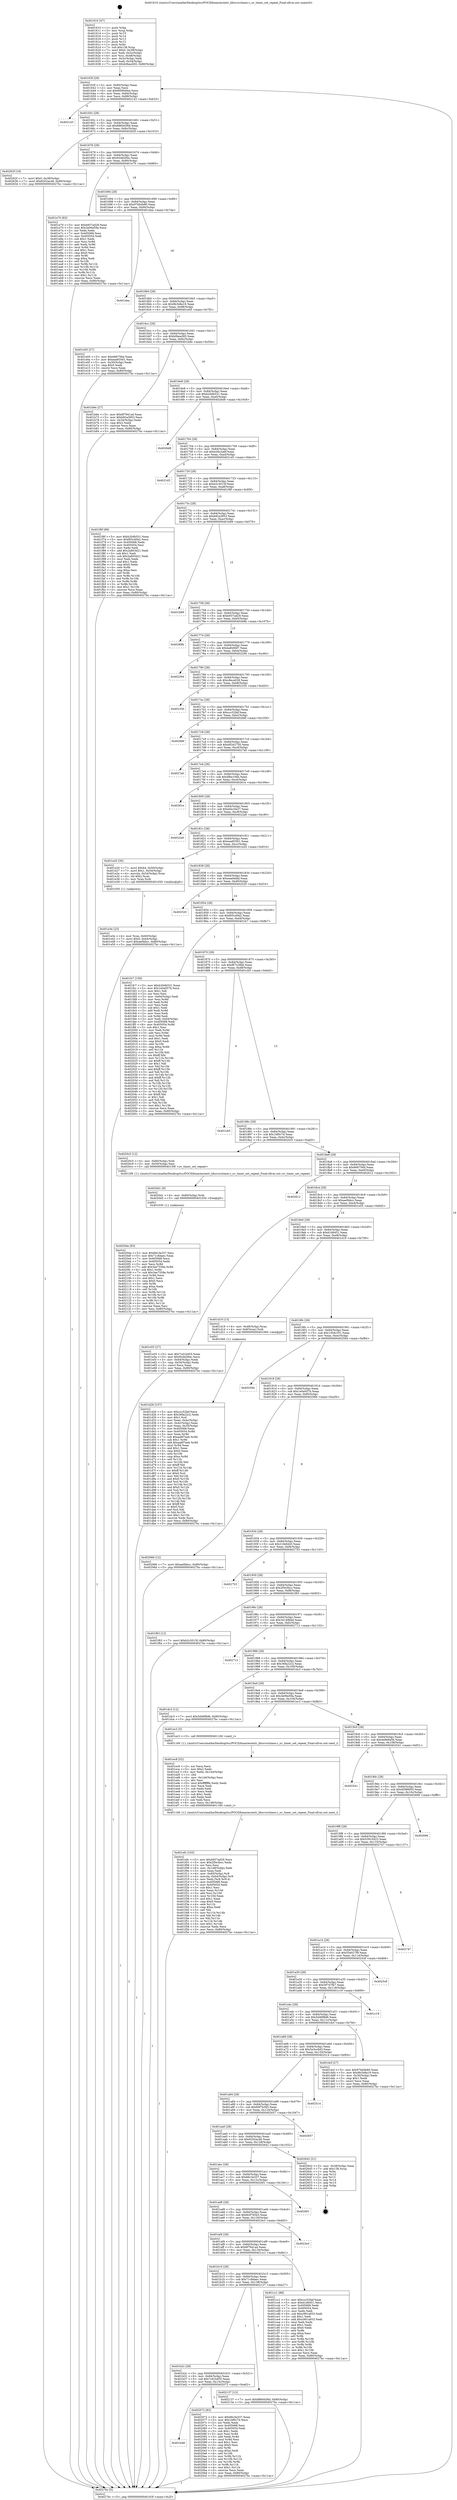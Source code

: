 digraph "0x401610" {
  label = "0x401610 (/mnt/c/Users/mathe/Desktop/tcc/POCII/binaries/extr_libuvsrctimer.c_uv_timer_set_repeat_Final-ollvm.out::main(0))"
  labelloc = "t"
  node[shape=record]

  Entry [label="",width=0.3,height=0.3,shape=circle,fillcolor=black,style=filled]
  "0x40163f" [label="{
     0x40163f [29]\l
     | [instrs]\l
     &nbsp;&nbsp;0x40163f \<+3\>: mov -0x80(%rbp),%eax\l
     &nbsp;&nbsp;0x401642 \<+2\>: mov %eax,%ecx\l
     &nbsp;&nbsp;0x401644 \<+6\>: sub $0x800949ea,%ecx\l
     &nbsp;&nbsp;0x40164a \<+6\>: mov %eax,-0x84(%rbp)\l
     &nbsp;&nbsp;0x401650 \<+6\>: mov %ecx,-0x88(%rbp)\l
     &nbsp;&nbsp;0x401656 \<+6\>: je 0000000000402143 \<main+0xb33\>\l
  }"]
  "0x402143" [label="{
     0x402143\l
  }", style=dashed]
  "0x40165c" [label="{
     0x40165c [28]\l
     | [instrs]\l
     &nbsp;&nbsp;0x40165c \<+5\>: jmp 0000000000401661 \<main+0x51\>\l
     &nbsp;&nbsp;0x401661 \<+6\>: mov -0x84(%rbp),%eax\l
     &nbsp;&nbsp;0x401667 \<+5\>: sub $0x8860d36d,%eax\l
     &nbsp;&nbsp;0x40166c \<+6\>: mov %eax,-0x8c(%rbp)\l
     &nbsp;&nbsp;0x401672 \<+6\>: je 000000000040262f \<main+0x101f\>\l
  }"]
  Exit [label="",width=0.3,height=0.3,shape=circle,fillcolor=black,style=filled,peripheries=2]
  "0x40262f" [label="{
     0x40262f [19]\l
     | [instrs]\l
     &nbsp;&nbsp;0x40262f \<+7\>: movl $0x0,-0x38(%rbp)\l
     &nbsp;&nbsp;0x402636 \<+7\>: movl $0x6202ac46,-0x80(%rbp)\l
     &nbsp;&nbsp;0x40263d \<+5\>: jmp 00000000004027bc \<main+0x11ac\>\l
  }"]
  "0x401678" [label="{
     0x401678 [28]\l
     | [instrs]\l
     &nbsp;&nbsp;0x401678 \<+5\>: jmp 000000000040167d \<main+0x6d\>\l
     &nbsp;&nbsp;0x40167d \<+6\>: mov -0x84(%rbp),%eax\l
     &nbsp;&nbsp;0x401683 \<+5\>: sub $0x92dd284c,%eax\l
     &nbsp;&nbsp;0x401688 \<+6\>: mov %eax,-0x90(%rbp)\l
     &nbsp;&nbsp;0x40168e \<+6\>: je 0000000000401e70 \<main+0x860\>\l
  }"]
  "0x4020da" [label="{
     0x4020da [93]\l
     | [instrs]\l
     &nbsp;&nbsp;0x4020da \<+5\>: mov $0x66c3e337,%esi\l
     &nbsp;&nbsp;0x4020df \<+5\>: mov $0x71c8daec,%eax\l
     &nbsp;&nbsp;0x4020e4 \<+7\>: mov 0x405068,%ecx\l
     &nbsp;&nbsp;0x4020eb \<+7\>: mov 0x405054,%edx\l
     &nbsp;&nbsp;0x4020f2 \<+3\>: mov %ecx,%r8d\l
     &nbsp;&nbsp;0x4020f5 \<+7\>: add $0x3ee7558e,%r8d\l
     &nbsp;&nbsp;0x4020fc \<+4\>: sub $0x1,%r8d\l
     &nbsp;&nbsp;0x402100 \<+7\>: sub $0x3ee7558e,%r8d\l
     &nbsp;&nbsp;0x402107 \<+4\>: imul %r8d,%ecx\l
     &nbsp;&nbsp;0x40210b \<+3\>: and $0x1,%ecx\l
     &nbsp;&nbsp;0x40210e \<+3\>: cmp $0x0,%ecx\l
     &nbsp;&nbsp;0x402111 \<+4\>: sete %r9b\l
     &nbsp;&nbsp;0x402115 \<+3\>: cmp $0xa,%edx\l
     &nbsp;&nbsp;0x402118 \<+4\>: setl %r10b\l
     &nbsp;&nbsp;0x40211c \<+3\>: mov %r9b,%r11b\l
     &nbsp;&nbsp;0x40211f \<+3\>: and %r10b,%r11b\l
     &nbsp;&nbsp;0x402122 \<+3\>: xor %r10b,%r9b\l
     &nbsp;&nbsp;0x402125 \<+3\>: or %r9b,%r11b\l
     &nbsp;&nbsp;0x402128 \<+4\>: test $0x1,%r11b\l
     &nbsp;&nbsp;0x40212c \<+3\>: cmovne %eax,%esi\l
     &nbsp;&nbsp;0x40212f \<+3\>: mov %esi,-0x80(%rbp)\l
     &nbsp;&nbsp;0x402132 \<+5\>: jmp 00000000004027bc \<main+0x11ac\>\l
  }"]
  "0x401e70" [label="{
     0x401e70 [83]\l
     | [instrs]\l
     &nbsp;&nbsp;0x401e70 \<+5\>: mov $0xb937ad29,%eax\l
     &nbsp;&nbsp;0x401e75 \<+5\>: mov $0x3e06e59a,%ecx\l
     &nbsp;&nbsp;0x401e7a \<+2\>: xor %edx,%edx\l
     &nbsp;&nbsp;0x401e7c \<+7\>: mov 0x405068,%esi\l
     &nbsp;&nbsp;0x401e83 \<+7\>: mov 0x405054,%edi\l
     &nbsp;&nbsp;0x401e8a \<+3\>: sub $0x1,%edx\l
     &nbsp;&nbsp;0x401e8d \<+3\>: mov %esi,%r8d\l
     &nbsp;&nbsp;0x401e90 \<+3\>: add %edx,%r8d\l
     &nbsp;&nbsp;0x401e93 \<+4\>: imul %r8d,%esi\l
     &nbsp;&nbsp;0x401e97 \<+3\>: and $0x1,%esi\l
     &nbsp;&nbsp;0x401e9a \<+3\>: cmp $0x0,%esi\l
     &nbsp;&nbsp;0x401e9d \<+4\>: sete %r9b\l
     &nbsp;&nbsp;0x401ea1 \<+3\>: cmp $0xa,%edi\l
     &nbsp;&nbsp;0x401ea4 \<+4\>: setl %r10b\l
     &nbsp;&nbsp;0x401ea8 \<+3\>: mov %r9b,%r11b\l
     &nbsp;&nbsp;0x401eab \<+3\>: and %r10b,%r11b\l
     &nbsp;&nbsp;0x401eae \<+3\>: xor %r10b,%r9b\l
     &nbsp;&nbsp;0x401eb1 \<+3\>: or %r9b,%r11b\l
     &nbsp;&nbsp;0x401eb4 \<+4\>: test $0x1,%r11b\l
     &nbsp;&nbsp;0x401eb8 \<+3\>: cmovne %ecx,%eax\l
     &nbsp;&nbsp;0x401ebb \<+3\>: mov %eax,-0x80(%rbp)\l
     &nbsp;&nbsp;0x401ebe \<+5\>: jmp 00000000004027bc \<main+0x11ac\>\l
  }"]
  "0x401694" [label="{
     0x401694 [28]\l
     | [instrs]\l
     &nbsp;&nbsp;0x401694 \<+5\>: jmp 0000000000401699 \<main+0x89\>\l
     &nbsp;&nbsp;0x401699 \<+6\>: mov -0x84(%rbp),%eax\l
     &nbsp;&nbsp;0x40169f \<+5\>: sub $0x97bb0b80,%eax\l
     &nbsp;&nbsp;0x4016a4 \<+6\>: mov %eax,-0x94(%rbp)\l
     &nbsp;&nbsp;0x4016aa \<+6\>: je 0000000000401dea \<main+0x7da\>\l
  }"]
  "0x4020d1" [label="{
     0x4020d1 [9]\l
     | [instrs]\l
     &nbsp;&nbsp;0x4020d1 \<+4\>: mov -0x60(%rbp),%rdi\l
     &nbsp;&nbsp;0x4020d5 \<+5\>: call 0000000000401030 \<free@plt\>\l
     | [calls]\l
     &nbsp;&nbsp;0x401030 \{1\} (unknown)\l
  }"]
  "0x401dea" [label="{
     0x401dea\l
  }", style=dashed]
  "0x4016b0" [label="{
     0x4016b0 [28]\l
     | [instrs]\l
     &nbsp;&nbsp;0x4016b0 \<+5\>: jmp 00000000004016b5 \<main+0xa5\>\l
     &nbsp;&nbsp;0x4016b5 \<+6\>: mov -0x84(%rbp),%eax\l
     &nbsp;&nbsp;0x4016bb \<+5\>: sub $0x9b348a19,%eax\l
     &nbsp;&nbsp;0x4016c0 \<+6\>: mov %eax,-0x98(%rbp)\l
     &nbsp;&nbsp;0x4016c6 \<+6\>: je 0000000000401e05 \<main+0x7f5\>\l
  }"]
  "0x401b48" [label="{
     0x401b48\l
  }", style=dashed]
  "0x401e05" [label="{
     0x401e05 [27]\l
     | [instrs]\l
     &nbsp;&nbsp;0x401e05 \<+5\>: mov $0x666756d,%eax\l
     &nbsp;&nbsp;0x401e0a \<+5\>: mov $0xeae83561,%ecx\l
     &nbsp;&nbsp;0x401e0f \<+3\>: mov -0x30(%rbp),%edx\l
     &nbsp;&nbsp;0x401e12 \<+3\>: cmp $0x0,%edx\l
     &nbsp;&nbsp;0x401e15 \<+3\>: cmove %ecx,%eax\l
     &nbsp;&nbsp;0x401e18 \<+3\>: mov %eax,-0x80(%rbp)\l
     &nbsp;&nbsp;0x401e1b \<+5\>: jmp 00000000004027bc \<main+0x11ac\>\l
  }"]
  "0x4016cc" [label="{
     0x4016cc [28]\l
     | [instrs]\l
     &nbsp;&nbsp;0x4016cc \<+5\>: jmp 00000000004016d1 \<main+0xc1\>\l
     &nbsp;&nbsp;0x4016d1 \<+6\>: mov -0x84(%rbp),%eax\l
     &nbsp;&nbsp;0x4016d7 \<+5\>: sub $0xb0bea565,%eax\l
     &nbsp;&nbsp;0x4016dc \<+6\>: mov %eax,-0x9c(%rbp)\l
     &nbsp;&nbsp;0x4016e2 \<+6\>: je 0000000000401b6e \<main+0x55e\>\l
  }"]
  "0x402072" [label="{
     0x402072 [83]\l
     | [instrs]\l
     &nbsp;&nbsp;0x402072 \<+5\>: mov $0x66c3e337,%eax\l
     &nbsp;&nbsp;0x402077 \<+5\>: mov $0x1bf0c7d,%ecx\l
     &nbsp;&nbsp;0x40207c \<+2\>: xor %edx,%edx\l
     &nbsp;&nbsp;0x40207e \<+7\>: mov 0x405068,%esi\l
     &nbsp;&nbsp;0x402085 \<+7\>: mov 0x405054,%edi\l
     &nbsp;&nbsp;0x40208c \<+3\>: sub $0x1,%edx\l
     &nbsp;&nbsp;0x40208f \<+3\>: mov %esi,%r8d\l
     &nbsp;&nbsp;0x402092 \<+3\>: add %edx,%r8d\l
     &nbsp;&nbsp;0x402095 \<+4\>: imul %r8d,%esi\l
     &nbsp;&nbsp;0x402099 \<+3\>: and $0x1,%esi\l
     &nbsp;&nbsp;0x40209c \<+3\>: cmp $0x0,%esi\l
     &nbsp;&nbsp;0x40209f \<+4\>: sete %r9b\l
     &nbsp;&nbsp;0x4020a3 \<+3\>: cmp $0xa,%edi\l
     &nbsp;&nbsp;0x4020a6 \<+4\>: setl %r10b\l
     &nbsp;&nbsp;0x4020aa \<+3\>: mov %r9b,%r11b\l
     &nbsp;&nbsp;0x4020ad \<+3\>: and %r10b,%r11b\l
     &nbsp;&nbsp;0x4020b0 \<+3\>: xor %r10b,%r9b\l
     &nbsp;&nbsp;0x4020b3 \<+3\>: or %r9b,%r11b\l
     &nbsp;&nbsp;0x4020b6 \<+4\>: test $0x1,%r11b\l
     &nbsp;&nbsp;0x4020ba \<+3\>: cmovne %ecx,%eax\l
     &nbsp;&nbsp;0x4020bd \<+3\>: mov %eax,-0x80(%rbp)\l
     &nbsp;&nbsp;0x4020c0 \<+5\>: jmp 00000000004027bc \<main+0x11ac\>\l
  }"]
  "0x401b6e" [label="{
     0x401b6e [27]\l
     | [instrs]\l
     &nbsp;&nbsp;0x401b6e \<+5\>: mov $0x6f7941a4,%eax\l
     &nbsp;&nbsp;0x401b73 \<+5\>: mov $0xb92a3953,%ecx\l
     &nbsp;&nbsp;0x401b78 \<+3\>: mov -0x34(%rbp),%edx\l
     &nbsp;&nbsp;0x401b7b \<+3\>: cmp $0x2,%edx\l
     &nbsp;&nbsp;0x401b7e \<+3\>: cmovne %ecx,%eax\l
     &nbsp;&nbsp;0x401b81 \<+3\>: mov %eax,-0x80(%rbp)\l
     &nbsp;&nbsp;0x401b84 \<+5\>: jmp 00000000004027bc \<main+0x11ac\>\l
  }"]
  "0x4016e8" [label="{
     0x4016e8 [28]\l
     | [instrs]\l
     &nbsp;&nbsp;0x4016e8 \<+5\>: jmp 00000000004016ed \<main+0xdd\>\l
     &nbsp;&nbsp;0x4016ed \<+6\>: mov -0x84(%rbp),%eax\l
     &nbsp;&nbsp;0x4016f3 \<+5\>: sub $0xb20db531,%eax\l
     &nbsp;&nbsp;0x4016f8 \<+6\>: mov %eax,-0xa0(%rbp)\l
     &nbsp;&nbsp;0x4016fe \<+6\>: je 00000000004026d8 \<main+0x10c8\>\l
  }"]
  "0x4027bc" [label="{
     0x4027bc [5]\l
     | [instrs]\l
     &nbsp;&nbsp;0x4027bc \<+5\>: jmp 000000000040163f \<main+0x2f\>\l
  }"]
  "0x401610" [label="{
     0x401610 [47]\l
     | [instrs]\l
     &nbsp;&nbsp;0x401610 \<+1\>: push %rbp\l
     &nbsp;&nbsp;0x401611 \<+3\>: mov %rsp,%rbp\l
     &nbsp;&nbsp;0x401614 \<+2\>: push %r15\l
     &nbsp;&nbsp;0x401616 \<+2\>: push %r14\l
     &nbsp;&nbsp;0x401618 \<+2\>: push %r13\l
     &nbsp;&nbsp;0x40161a \<+2\>: push %r12\l
     &nbsp;&nbsp;0x40161c \<+1\>: push %rbx\l
     &nbsp;&nbsp;0x40161d \<+7\>: sub $0x138,%rsp\l
     &nbsp;&nbsp;0x401624 \<+7\>: movl $0x0,-0x38(%rbp)\l
     &nbsp;&nbsp;0x40162b \<+3\>: mov %edi,-0x3c(%rbp)\l
     &nbsp;&nbsp;0x40162e \<+4\>: mov %rsi,-0x48(%rbp)\l
     &nbsp;&nbsp;0x401632 \<+3\>: mov -0x3c(%rbp),%edi\l
     &nbsp;&nbsp;0x401635 \<+3\>: mov %edi,-0x34(%rbp)\l
     &nbsp;&nbsp;0x401638 \<+7\>: movl $0xb0bea565,-0x80(%rbp)\l
  }"]
  "0x401b2c" [label="{
     0x401b2c [28]\l
     | [instrs]\l
     &nbsp;&nbsp;0x401b2c \<+5\>: jmp 0000000000401b31 \<main+0x521\>\l
     &nbsp;&nbsp;0x401b31 \<+6\>: mov -0x84(%rbp),%eax\l
     &nbsp;&nbsp;0x401b37 \<+5\>: sub $0x7cd1b455,%eax\l
     &nbsp;&nbsp;0x401b3c \<+6\>: mov %eax,-0x13c(%rbp)\l
     &nbsp;&nbsp;0x401b42 \<+6\>: je 0000000000402072 \<main+0xa62\>\l
  }"]
  "0x4026d8" [label="{
     0x4026d8\l
  }", style=dashed]
  "0x401704" [label="{
     0x401704 [28]\l
     | [instrs]\l
     &nbsp;&nbsp;0x401704 \<+5\>: jmp 0000000000401709 \<main+0xf9\>\l
     &nbsp;&nbsp;0x401709 \<+6\>: mov -0x84(%rbp),%eax\l
     &nbsp;&nbsp;0x40170f \<+5\>: sub $0xb26c2abf,%eax\l
     &nbsp;&nbsp;0x401714 \<+6\>: mov %eax,-0xa4(%rbp)\l
     &nbsp;&nbsp;0x40171a \<+6\>: je 00000000004021d3 \<main+0xbc3\>\l
  }"]
  "0x402137" [label="{
     0x402137 [12]\l
     | [instrs]\l
     &nbsp;&nbsp;0x402137 \<+7\>: movl $0x8860d36d,-0x80(%rbp)\l
     &nbsp;&nbsp;0x40213e \<+5\>: jmp 00000000004027bc \<main+0x11ac\>\l
  }"]
  "0x4021d3" [label="{
     0x4021d3\l
  }", style=dashed]
  "0x401720" [label="{
     0x401720 [28]\l
     | [instrs]\l
     &nbsp;&nbsp;0x401720 \<+5\>: jmp 0000000000401725 \<main+0x115\>\l
     &nbsp;&nbsp;0x401725 \<+6\>: mov -0x84(%rbp),%eax\l
     &nbsp;&nbsp;0x40172b \<+5\>: sub $0xb2c3015f,%eax\l
     &nbsp;&nbsp;0x401730 \<+6\>: mov %eax,-0xa8(%rbp)\l
     &nbsp;&nbsp;0x401736 \<+6\>: je 0000000000401f6f \<main+0x95f\>\l
  }"]
  "0x401efc" [label="{
     0x401efc [103]\l
     | [instrs]\l
     &nbsp;&nbsp;0x401efc \<+5\>: mov $0xb937ad29,%ecx\l
     &nbsp;&nbsp;0x401f01 \<+5\>: mov $0x2f5e3bcc,%edx\l
     &nbsp;&nbsp;0x401f06 \<+2\>: xor %esi,%esi\l
     &nbsp;&nbsp;0x401f08 \<+6\>: mov -0x148(%rbp),%edi\l
     &nbsp;&nbsp;0x401f0e \<+3\>: imul %eax,%edi\l
     &nbsp;&nbsp;0x401f11 \<+4\>: mov -0x60(%rbp),%r8\l
     &nbsp;&nbsp;0x401f15 \<+4\>: movslq -0x64(%rbp),%r9\l
     &nbsp;&nbsp;0x401f19 \<+4\>: mov %edi,(%r8,%r9,4)\l
     &nbsp;&nbsp;0x401f1d \<+7\>: mov 0x405068,%eax\l
     &nbsp;&nbsp;0x401f24 \<+7\>: mov 0x405054,%edi\l
     &nbsp;&nbsp;0x401f2b \<+3\>: sub $0x1,%esi\l
     &nbsp;&nbsp;0x401f2e \<+3\>: mov %eax,%r10d\l
     &nbsp;&nbsp;0x401f31 \<+3\>: add %esi,%r10d\l
     &nbsp;&nbsp;0x401f34 \<+4\>: imul %r10d,%eax\l
     &nbsp;&nbsp;0x401f38 \<+3\>: and $0x1,%eax\l
     &nbsp;&nbsp;0x401f3b \<+3\>: cmp $0x0,%eax\l
     &nbsp;&nbsp;0x401f3e \<+4\>: sete %r11b\l
     &nbsp;&nbsp;0x401f42 \<+3\>: cmp $0xa,%edi\l
     &nbsp;&nbsp;0x401f45 \<+3\>: setl %bl\l
     &nbsp;&nbsp;0x401f48 \<+3\>: mov %r11b,%r14b\l
     &nbsp;&nbsp;0x401f4b \<+3\>: and %bl,%r14b\l
     &nbsp;&nbsp;0x401f4e \<+3\>: xor %bl,%r11b\l
     &nbsp;&nbsp;0x401f51 \<+3\>: or %r11b,%r14b\l
     &nbsp;&nbsp;0x401f54 \<+4\>: test $0x1,%r14b\l
     &nbsp;&nbsp;0x401f58 \<+3\>: cmovne %edx,%ecx\l
     &nbsp;&nbsp;0x401f5b \<+3\>: mov %ecx,-0x80(%rbp)\l
     &nbsp;&nbsp;0x401f5e \<+5\>: jmp 00000000004027bc \<main+0x11ac\>\l
  }"]
  "0x401f6f" [label="{
     0x401f6f [88]\l
     | [instrs]\l
     &nbsp;&nbsp;0x401f6f \<+5\>: mov $0xb20db531,%eax\l
     &nbsp;&nbsp;0x401f74 \<+5\>: mov $0xf05c40b2,%ecx\l
     &nbsp;&nbsp;0x401f79 \<+7\>: mov 0x405068,%edx\l
     &nbsp;&nbsp;0x401f80 \<+7\>: mov 0x405054,%esi\l
     &nbsp;&nbsp;0x401f87 \<+2\>: mov %edx,%edi\l
     &nbsp;&nbsp;0x401f89 \<+6\>: add $0x2a803d21,%edi\l
     &nbsp;&nbsp;0x401f8f \<+3\>: sub $0x1,%edi\l
     &nbsp;&nbsp;0x401f92 \<+6\>: sub $0x2a803d21,%edi\l
     &nbsp;&nbsp;0x401f98 \<+3\>: imul %edi,%edx\l
     &nbsp;&nbsp;0x401f9b \<+3\>: and $0x1,%edx\l
     &nbsp;&nbsp;0x401f9e \<+3\>: cmp $0x0,%edx\l
     &nbsp;&nbsp;0x401fa1 \<+4\>: sete %r8b\l
     &nbsp;&nbsp;0x401fa5 \<+3\>: cmp $0xa,%esi\l
     &nbsp;&nbsp;0x401fa8 \<+4\>: setl %r9b\l
     &nbsp;&nbsp;0x401fac \<+3\>: mov %r8b,%r10b\l
     &nbsp;&nbsp;0x401faf \<+3\>: and %r9b,%r10b\l
     &nbsp;&nbsp;0x401fb2 \<+3\>: xor %r9b,%r8b\l
     &nbsp;&nbsp;0x401fb5 \<+3\>: or %r8b,%r10b\l
     &nbsp;&nbsp;0x401fb8 \<+4\>: test $0x1,%r10b\l
     &nbsp;&nbsp;0x401fbc \<+3\>: cmovne %ecx,%eax\l
     &nbsp;&nbsp;0x401fbf \<+3\>: mov %eax,-0x80(%rbp)\l
     &nbsp;&nbsp;0x401fc2 \<+5\>: jmp 00000000004027bc \<main+0x11ac\>\l
  }"]
  "0x40173c" [label="{
     0x40173c [28]\l
     | [instrs]\l
     &nbsp;&nbsp;0x40173c \<+5\>: jmp 0000000000401741 \<main+0x131\>\l
     &nbsp;&nbsp;0x401741 \<+6\>: mov -0x84(%rbp),%eax\l
     &nbsp;&nbsp;0x401747 \<+5\>: sub $0xb92a3953,%eax\l
     &nbsp;&nbsp;0x40174c \<+6\>: mov %eax,-0xac(%rbp)\l
     &nbsp;&nbsp;0x401752 \<+6\>: je 0000000000401b89 \<main+0x579\>\l
  }"]
  "0x401ec8" [label="{
     0x401ec8 [52]\l
     | [instrs]\l
     &nbsp;&nbsp;0x401ec8 \<+2\>: xor %ecx,%ecx\l
     &nbsp;&nbsp;0x401eca \<+5\>: mov $0x2,%edx\l
     &nbsp;&nbsp;0x401ecf \<+6\>: mov %edx,-0x144(%rbp)\l
     &nbsp;&nbsp;0x401ed5 \<+1\>: cltd\l
     &nbsp;&nbsp;0x401ed6 \<+6\>: mov -0x144(%rbp),%esi\l
     &nbsp;&nbsp;0x401edc \<+2\>: idiv %esi\l
     &nbsp;&nbsp;0x401ede \<+6\>: imul $0xfffffffe,%edx,%edx\l
     &nbsp;&nbsp;0x401ee4 \<+2\>: mov %ecx,%edi\l
     &nbsp;&nbsp;0x401ee6 \<+2\>: sub %edx,%edi\l
     &nbsp;&nbsp;0x401ee8 \<+2\>: mov %ecx,%edx\l
     &nbsp;&nbsp;0x401eea \<+3\>: sub $0x1,%edx\l
     &nbsp;&nbsp;0x401eed \<+2\>: add %edx,%edi\l
     &nbsp;&nbsp;0x401eef \<+2\>: sub %edi,%ecx\l
     &nbsp;&nbsp;0x401ef1 \<+6\>: mov %ecx,-0x148(%rbp)\l
     &nbsp;&nbsp;0x401ef7 \<+5\>: call 0000000000401160 \<next_i\>\l
     | [calls]\l
     &nbsp;&nbsp;0x401160 \{1\} (/mnt/c/Users/mathe/Desktop/tcc/POCII/binaries/extr_libuvsrctimer.c_uv_timer_set_repeat_Final-ollvm.out::next_i)\l
  }"]
  "0x401b89" [label="{
     0x401b89\l
  }", style=dashed]
  "0x401758" [label="{
     0x401758 [28]\l
     | [instrs]\l
     &nbsp;&nbsp;0x401758 \<+5\>: jmp 000000000040175d \<main+0x14d\>\l
     &nbsp;&nbsp;0x40175d \<+6\>: mov -0x84(%rbp),%eax\l
     &nbsp;&nbsp;0x401763 \<+5\>: sub $0xb937ad29,%eax\l
     &nbsp;&nbsp;0x401768 \<+6\>: mov %eax,-0xb0(%rbp)\l
     &nbsp;&nbsp;0x40176e \<+6\>: je 000000000040268b \<main+0x107b\>\l
  }"]
  "0x401e3e" [label="{
     0x401e3e [23]\l
     | [instrs]\l
     &nbsp;&nbsp;0x401e3e \<+4\>: mov %rax,-0x60(%rbp)\l
     &nbsp;&nbsp;0x401e42 \<+7\>: movl $0x0,-0x64(%rbp)\l
     &nbsp;&nbsp;0x401e49 \<+7\>: movl $0xae0bbcc,-0x80(%rbp)\l
     &nbsp;&nbsp;0x401e50 \<+5\>: jmp 00000000004027bc \<main+0x11ac\>\l
  }"]
  "0x40268b" [label="{
     0x40268b\l
  }", style=dashed]
  "0x401774" [label="{
     0x401774 [28]\l
     | [instrs]\l
     &nbsp;&nbsp;0x401774 \<+5\>: jmp 0000000000401779 \<main+0x169\>\l
     &nbsp;&nbsp;0x401779 \<+6\>: mov -0x84(%rbp),%eax\l
     &nbsp;&nbsp;0x40177f \<+5\>: sub $0xba826fd7,%eax\l
     &nbsp;&nbsp;0x401784 \<+6\>: mov %eax,-0xb4(%rbp)\l
     &nbsp;&nbsp;0x40178a \<+6\>: je 0000000000402294 \<main+0xc84\>\l
  }"]
  "0x401d26" [label="{
     0x401d26 [157]\l
     | [instrs]\l
     &nbsp;&nbsp;0x401d26 \<+5\>: mov $0xccc52faf,%ecx\l
     &nbsp;&nbsp;0x401d2b \<+5\>: mov $0x36fa22c2,%edx\l
     &nbsp;&nbsp;0x401d30 \<+3\>: mov $0x1,%sil\l
     &nbsp;&nbsp;0x401d33 \<+3\>: mov %eax,-0x4c(%rbp)\l
     &nbsp;&nbsp;0x401d36 \<+3\>: mov -0x4c(%rbp),%eax\l
     &nbsp;&nbsp;0x401d39 \<+3\>: mov %eax,-0x30(%rbp)\l
     &nbsp;&nbsp;0x401d3c \<+7\>: mov 0x405068,%eax\l
     &nbsp;&nbsp;0x401d43 \<+8\>: mov 0x405054,%r8d\l
     &nbsp;&nbsp;0x401d4b \<+3\>: mov %eax,%r9d\l
     &nbsp;&nbsp;0x401d4e \<+7\>: sub $0xaa6f7eeb,%r9d\l
     &nbsp;&nbsp;0x401d55 \<+4\>: sub $0x1,%r9d\l
     &nbsp;&nbsp;0x401d59 \<+7\>: add $0xaa6f7eeb,%r9d\l
     &nbsp;&nbsp;0x401d60 \<+4\>: imul %r9d,%eax\l
     &nbsp;&nbsp;0x401d64 \<+3\>: and $0x1,%eax\l
     &nbsp;&nbsp;0x401d67 \<+3\>: cmp $0x0,%eax\l
     &nbsp;&nbsp;0x401d6a \<+4\>: sete %r10b\l
     &nbsp;&nbsp;0x401d6e \<+4\>: cmp $0xa,%r8d\l
     &nbsp;&nbsp;0x401d72 \<+4\>: setl %r11b\l
     &nbsp;&nbsp;0x401d76 \<+3\>: mov %r10b,%bl\l
     &nbsp;&nbsp;0x401d79 \<+3\>: xor $0xff,%bl\l
     &nbsp;&nbsp;0x401d7c \<+3\>: mov %r11b,%r14b\l
     &nbsp;&nbsp;0x401d7f \<+4\>: xor $0xff,%r14b\l
     &nbsp;&nbsp;0x401d83 \<+4\>: xor $0x0,%sil\l
     &nbsp;&nbsp;0x401d87 \<+3\>: mov %bl,%r15b\l
     &nbsp;&nbsp;0x401d8a \<+4\>: and $0x0,%r15b\l
     &nbsp;&nbsp;0x401d8e \<+3\>: and %sil,%r10b\l
     &nbsp;&nbsp;0x401d91 \<+3\>: mov %r14b,%r12b\l
     &nbsp;&nbsp;0x401d94 \<+4\>: and $0x0,%r12b\l
     &nbsp;&nbsp;0x401d98 \<+3\>: and %sil,%r11b\l
     &nbsp;&nbsp;0x401d9b \<+3\>: or %r10b,%r15b\l
     &nbsp;&nbsp;0x401d9e \<+3\>: or %r11b,%r12b\l
     &nbsp;&nbsp;0x401da1 \<+3\>: xor %r12b,%r15b\l
     &nbsp;&nbsp;0x401da4 \<+3\>: or %r14b,%bl\l
     &nbsp;&nbsp;0x401da7 \<+3\>: xor $0xff,%bl\l
     &nbsp;&nbsp;0x401daa \<+4\>: or $0x0,%sil\l
     &nbsp;&nbsp;0x401dae \<+3\>: and %sil,%bl\l
     &nbsp;&nbsp;0x401db1 \<+3\>: or %bl,%r15b\l
     &nbsp;&nbsp;0x401db4 \<+4\>: test $0x1,%r15b\l
     &nbsp;&nbsp;0x401db8 \<+3\>: cmovne %edx,%ecx\l
     &nbsp;&nbsp;0x401dbb \<+3\>: mov %ecx,-0x80(%rbp)\l
     &nbsp;&nbsp;0x401dbe \<+5\>: jmp 00000000004027bc \<main+0x11ac\>\l
  }"]
  "0x402294" [label="{
     0x402294\l
  }", style=dashed]
  "0x401790" [label="{
     0x401790 [28]\l
     | [instrs]\l
     &nbsp;&nbsp;0x401790 \<+5\>: jmp 0000000000401795 \<main+0x185\>\l
     &nbsp;&nbsp;0x401795 \<+6\>: mov -0x84(%rbp),%eax\l
     &nbsp;&nbsp;0x40179b \<+5\>: sub $0xc8ece028,%eax\l
     &nbsp;&nbsp;0x4017a0 \<+6\>: mov %eax,-0xb8(%rbp)\l
     &nbsp;&nbsp;0x4017a6 \<+6\>: je 0000000000402330 \<main+0xd20\>\l
  }"]
  "0x401b10" [label="{
     0x401b10 [28]\l
     | [instrs]\l
     &nbsp;&nbsp;0x401b10 \<+5\>: jmp 0000000000401b15 \<main+0x505\>\l
     &nbsp;&nbsp;0x401b15 \<+6\>: mov -0x84(%rbp),%eax\l
     &nbsp;&nbsp;0x401b1b \<+5\>: sub $0x71c8daec,%eax\l
     &nbsp;&nbsp;0x401b20 \<+6\>: mov %eax,-0x138(%rbp)\l
     &nbsp;&nbsp;0x401b26 \<+6\>: je 0000000000402137 \<main+0xb27\>\l
  }"]
  "0x402330" [label="{
     0x402330\l
  }", style=dashed]
  "0x4017ac" [label="{
     0x4017ac [28]\l
     | [instrs]\l
     &nbsp;&nbsp;0x4017ac \<+5\>: jmp 00000000004017b1 \<main+0x1a1\>\l
     &nbsp;&nbsp;0x4017b1 \<+6\>: mov -0x84(%rbp),%eax\l
     &nbsp;&nbsp;0x4017b7 \<+5\>: sub $0xccc52faf,%eax\l
     &nbsp;&nbsp;0x4017bc \<+6\>: mov %eax,-0xbc(%rbp)\l
     &nbsp;&nbsp;0x4017c2 \<+6\>: je 000000000040266f \<main+0x105f\>\l
  }"]
  "0x401cc1" [label="{
     0x401cc1 [88]\l
     | [instrs]\l
     &nbsp;&nbsp;0x401cc1 \<+5\>: mov $0xccc52faf,%eax\l
     &nbsp;&nbsp;0x401cc6 \<+5\>: mov $0xd1d6451,%ecx\l
     &nbsp;&nbsp;0x401ccb \<+7\>: mov 0x405068,%edx\l
     &nbsp;&nbsp;0x401cd2 \<+7\>: mov 0x405054,%esi\l
     &nbsp;&nbsp;0x401cd9 \<+2\>: mov %edx,%edi\l
     &nbsp;&nbsp;0x401cdb \<+6\>: sub $0xc991a933,%edi\l
     &nbsp;&nbsp;0x401ce1 \<+3\>: sub $0x1,%edi\l
     &nbsp;&nbsp;0x401ce4 \<+6\>: add $0xc991a933,%edi\l
     &nbsp;&nbsp;0x401cea \<+3\>: imul %edi,%edx\l
     &nbsp;&nbsp;0x401ced \<+3\>: and $0x1,%edx\l
     &nbsp;&nbsp;0x401cf0 \<+3\>: cmp $0x0,%edx\l
     &nbsp;&nbsp;0x401cf3 \<+4\>: sete %r8b\l
     &nbsp;&nbsp;0x401cf7 \<+3\>: cmp $0xa,%esi\l
     &nbsp;&nbsp;0x401cfa \<+4\>: setl %r9b\l
     &nbsp;&nbsp;0x401cfe \<+3\>: mov %r8b,%r10b\l
     &nbsp;&nbsp;0x401d01 \<+3\>: and %r9b,%r10b\l
     &nbsp;&nbsp;0x401d04 \<+3\>: xor %r9b,%r8b\l
     &nbsp;&nbsp;0x401d07 \<+3\>: or %r8b,%r10b\l
     &nbsp;&nbsp;0x401d0a \<+4\>: test $0x1,%r10b\l
     &nbsp;&nbsp;0x401d0e \<+3\>: cmovne %ecx,%eax\l
     &nbsp;&nbsp;0x401d11 \<+3\>: mov %eax,-0x80(%rbp)\l
     &nbsp;&nbsp;0x401d14 \<+5\>: jmp 00000000004027bc \<main+0x11ac\>\l
  }"]
  "0x40266f" [label="{
     0x40266f\l
  }", style=dashed]
  "0x4017c8" [label="{
     0x4017c8 [28]\l
     | [instrs]\l
     &nbsp;&nbsp;0x4017c8 \<+5\>: jmp 00000000004017cd \<main+0x1bd\>\l
     &nbsp;&nbsp;0x4017cd \<+6\>: mov -0x84(%rbp),%eax\l
     &nbsp;&nbsp;0x4017d3 \<+5\>: sub $0xd02e2750,%eax\l
     &nbsp;&nbsp;0x4017d8 \<+6\>: mov %eax,-0xc0(%rbp)\l
     &nbsp;&nbsp;0x4017de \<+6\>: je 00000000004027a0 \<main+0x1190\>\l
  }"]
  "0x401af4" [label="{
     0x401af4 [28]\l
     | [instrs]\l
     &nbsp;&nbsp;0x401af4 \<+5\>: jmp 0000000000401af9 \<main+0x4e9\>\l
     &nbsp;&nbsp;0x401af9 \<+6\>: mov -0x84(%rbp),%eax\l
     &nbsp;&nbsp;0x401aff \<+5\>: sub $0x6f7941a4,%eax\l
     &nbsp;&nbsp;0x401b04 \<+6\>: mov %eax,-0x134(%rbp)\l
     &nbsp;&nbsp;0x401b0a \<+6\>: je 0000000000401cc1 \<main+0x6b1\>\l
  }"]
  "0x4027a0" [label="{
     0x4027a0\l
  }", style=dashed]
  "0x4017e4" [label="{
     0x4017e4 [28]\l
     | [instrs]\l
     &nbsp;&nbsp;0x4017e4 \<+5\>: jmp 00000000004017e9 \<main+0x1d9\>\l
     &nbsp;&nbsp;0x4017e9 \<+6\>: mov -0x84(%rbp),%eax\l
     &nbsp;&nbsp;0x4017ef \<+5\>: sub $0xdfbe194b,%eax\l
     &nbsp;&nbsp;0x4017f4 \<+6\>: mov %eax,-0xc4(%rbp)\l
     &nbsp;&nbsp;0x4017fa \<+6\>: je 000000000040261e \<main+0x100e\>\l
  }"]
  "0x4023e3" [label="{
     0x4023e3\l
  }", style=dashed]
  "0x40261e" [label="{
     0x40261e\l
  }", style=dashed]
  "0x401800" [label="{
     0x401800 [28]\l
     | [instrs]\l
     &nbsp;&nbsp;0x401800 \<+5\>: jmp 0000000000401805 \<main+0x1f5\>\l
     &nbsp;&nbsp;0x401805 \<+6\>: mov -0x84(%rbp),%eax\l
     &nbsp;&nbsp;0x40180b \<+5\>: sub $0xe0a16a37,%eax\l
     &nbsp;&nbsp;0x401810 \<+6\>: mov %eax,-0xc8(%rbp)\l
     &nbsp;&nbsp;0x401816 \<+6\>: je 00000000004022a0 \<main+0xc90\>\l
  }"]
  "0x401ad8" [label="{
     0x401ad8 [28]\l
     | [instrs]\l
     &nbsp;&nbsp;0x401ad8 \<+5\>: jmp 0000000000401add \<main+0x4cd\>\l
     &nbsp;&nbsp;0x401add \<+6\>: mov -0x84(%rbp),%eax\l
     &nbsp;&nbsp;0x401ae3 \<+5\>: sub $0x6c9765e3,%eax\l
     &nbsp;&nbsp;0x401ae8 \<+6\>: mov %eax,-0x130(%rbp)\l
     &nbsp;&nbsp;0x401aee \<+6\>: je 00000000004023e3 \<main+0xdd3\>\l
  }"]
  "0x4022a0" [label="{
     0x4022a0\l
  }", style=dashed]
  "0x40181c" [label="{
     0x40181c [28]\l
     | [instrs]\l
     &nbsp;&nbsp;0x40181c \<+5\>: jmp 0000000000401821 \<main+0x211\>\l
     &nbsp;&nbsp;0x401821 \<+6\>: mov -0x84(%rbp),%eax\l
     &nbsp;&nbsp;0x401827 \<+5\>: sub $0xeae83561,%eax\l
     &nbsp;&nbsp;0x40182c \<+6\>: mov %eax,-0xcc(%rbp)\l
     &nbsp;&nbsp;0x401832 \<+6\>: je 0000000000401e20 \<main+0x810\>\l
  }"]
  "0x4026f1" [label="{
     0x4026f1\l
  }", style=dashed]
  "0x401e20" [label="{
     0x401e20 [30]\l
     | [instrs]\l
     &nbsp;&nbsp;0x401e20 \<+7\>: movl $0x64,-0x50(%rbp)\l
     &nbsp;&nbsp;0x401e27 \<+7\>: movl $0x1,-0x54(%rbp)\l
     &nbsp;&nbsp;0x401e2e \<+4\>: movslq -0x54(%rbp),%rax\l
     &nbsp;&nbsp;0x401e32 \<+4\>: shl $0x2,%rax\l
     &nbsp;&nbsp;0x401e36 \<+3\>: mov %rax,%rdi\l
     &nbsp;&nbsp;0x401e39 \<+5\>: call 0000000000401050 \<malloc@plt\>\l
     | [calls]\l
     &nbsp;&nbsp;0x401050 \{1\} (unknown)\l
  }"]
  "0x401838" [label="{
     0x401838 [28]\l
     | [instrs]\l
     &nbsp;&nbsp;0x401838 \<+5\>: jmp 000000000040183d \<main+0x22d\>\l
     &nbsp;&nbsp;0x40183d \<+6\>: mov -0x84(%rbp),%eax\l
     &nbsp;&nbsp;0x401843 \<+5\>: sub $0xeea0efdd,%eax\l
     &nbsp;&nbsp;0x401848 \<+6\>: mov %eax,-0xd0(%rbp)\l
     &nbsp;&nbsp;0x40184e \<+6\>: je 0000000000402520 \<main+0xf10\>\l
  }"]
  "0x401abc" [label="{
     0x401abc [28]\l
     | [instrs]\l
     &nbsp;&nbsp;0x401abc \<+5\>: jmp 0000000000401ac1 \<main+0x4b1\>\l
     &nbsp;&nbsp;0x401ac1 \<+6\>: mov -0x84(%rbp),%eax\l
     &nbsp;&nbsp;0x401ac7 \<+5\>: sub $0x66c3e337,%eax\l
     &nbsp;&nbsp;0x401acc \<+6\>: mov %eax,-0x12c(%rbp)\l
     &nbsp;&nbsp;0x401ad2 \<+6\>: je 00000000004026f1 \<main+0x10e1\>\l
  }"]
  "0x402520" [label="{
     0x402520\l
  }", style=dashed]
  "0x401854" [label="{
     0x401854 [28]\l
     | [instrs]\l
     &nbsp;&nbsp;0x401854 \<+5\>: jmp 0000000000401859 \<main+0x249\>\l
     &nbsp;&nbsp;0x401859 \<+6\>: mov -0x84(%rbp),%eax\l
     &nbsp;&nbsp;0x40185f \<+5\>: sub $0xf05c40b2,%eax\l
     &nbsp;&nbsp;0x401864 \<+6\>: mov %eax,-0xd4(%rbp)\l
     &nbsp;&nbsp;0x40186a \<+6\>: je 0000000000401fc7 \<main+0x9b7\>\l
  }"]
  "0x402642" [label="{
     0x402642 [21]\l
     | [instrs]\l
     &nbsp;&nbsp;0x402642 \<+3\>: mov -0x38(%rbp),%eax\l
     &nbsp;&nbsp;0x402645 \<+7\>: add $0x138,%rsp\l
     &nbsp;&nbsp;0x40264c \<+1\>: pop %rbx\l
     &nbsp;&nbsp;0x40264d \<+2\>: pop %r12\l
     &nbsp;&nbsp;0x40264f \<+2\>: pop %r13\l
     &nbsp;&nbsp;0x402651 \<+2\>: pop %r14\l
     &nbsp;&nbsp;0x402653 \<+2\>: pop %r15\l
     &nbsp;&nbsp;0x402655 \<+1\>: pop %rbp\l
     &nbsp;&nbsp;0x402656 \<+1\>: ret\l
  }"]
  "0x401fc7" [label="{
     0x401fc7 [159]\l
     | [instrs]\l
     &nbsp;&nbsp;0x401fc7 \<+5\>: mov $0xb20db531,%eax\l
     &nbsp;&nbsp;0x401fcc \<+5\>: mov $0x1e0a057b,%ecx\l
     &nbsp;&nbsp;0x401fd1 \<+2\>: mov $0x1,%dl\l
     &nbsp;&nbsp;0x401fd3 \<+2\>: xor %esi,%esi\l
     &nbsp;&nbsp;0x401fd5 \<+3\>: mov -0x64(%rbp),%edi\l
     &nbsp;&nbsp;0x401fd8 \<+3\>: mov %esi,%r8d\l
     &nbsp;&nbsp;0x401fdb \<+3\>: sub %edi,%r8d\l
     &nbsp;&nbsp;0x401fde \<+2\>: mov %esi,%edi\l
     &nbsp;&nbsp;0x401fe0 \<+3\>: sub $0x1,%edi\l
     &nbsp;&nbsp;0x401fe3 \<+3\>: add %edi,%r8d\l
     &nbsp;&nbsp;0x401fe6 \<+2\>: mov %esi,%edi\l
     &nbsp;&nbsp;0x401fe8 \<+3\>: sub %r8d,%edi\l
     &nbsp;&nbsp;0x401feb \<+3\>: mov %edi,-0x64(%rbp)\l
     &nbsp;&nbsp;0x401fee \<+7\>: mov 0x405068,%edi\l
     &nbsp;&nbsp;0x401ff5 \<+8\>: mov 0x405054,%r8d\l
     &nbsp;&nbsp;0x401ffd \<+3\>: sub $0x1,%esi\l
     &nbsp;&nbsp;0x402000 \<+3\>: mov %edi,%r9d\l
     &nbsp;&nbsp;0x402003 \<+3\>: add %esi,%r9d\l
     &nbsp;&nbsp;0x402006 \<+4\>: imul %r9d,%edi\l
     &nbsp;&nbsp;0x40200a \<+3\>: and $0x1,%edi\l
     &nbsp;&nbsp;0x40200d \<+3\>: cmp $0x0,%edi\l
     &nbsp;&nbsp;0x402010 \<+4\>: sete %r10b\l
     &nbsp;&nbsp;0x402014 \<+4\>: cmp $0xa,%r8d\l
     &nbsp;&nbsp;0x402018 \<+4\>: setl %r11b\l
     &nbsp;&nbsp;0x40201c \<+3\>: mov %r10b,%bl\l
     &nbsp;&nbsp;0x40201f \<+3\>: xor $0xff,%bl\l
     &nbsp;&nbsp;0x402022 \<+3\>: mov %r11b,%r14b\l
     &nbsp;&nbsp;0x402025 \<+4\>: xor $0xff,%r14b\l
     &nbsp;&nbsp;0x402029 \<+3\>: xor $0x1,%dl\l
     &nbsp;&nbsp;0x40202c \<+3\>: mov %bl,%r15b\l
     &nbsp;&nbsp;0x40202f \<+4\>: and $0xff,%r15b\l
     &nbsp;&nbsp;0x402033 \<+3\>: and %dl,%r10b\l
     &nbsp;&nbsp;0x402036 \<+3\>: mov %r14b,%r12b\l
     &nbsp;&nbsp;0x402039 \<+4\>: and $0xff,%r12b\l
     &nbsp;&nbsp;0x40203d \<+3\>: and %dl,%r11b\l
     &nbsp;&nbsp;0x402040 \<+3\>: or %r10b,%r15b\l
     &nbsp;&nbsp;0x402043 \<+3\>: or %r11b,%r12b\l
     &nbsp;&nbsp;0x402046 \<+3\>: xor %r12b,%r15b\l
     &nbsp;&nbsp;0x402049 \<+3\>: or %r14b,%bl\l
     &nbsp;&nbsp;0x40204c \<+3\>: xor $0xff,%bl\l
     &nbsp;&nbsp;0x40204f \<+3\>: or $0x1,%dl\l
     &nbsp;&nbsp;0x402052 \<+2\>: and %dl,%bl\l
     &nbsp;&nbsp;0x402054 \<+3\>: or %bl,%r15b\l
     &nbsp;&nbsp;0x402057 \<+4\>: test $0x1,%r15b\l
     &nbsp;&nbsp;0x40205b \<+3\>: cmovne %ecx,%eax\l
     &nbsp;&nbsp;0x40205e \<+3\>: mov %eax,-0x80(%rbp)\l
     &nbsp;&nbsp;0x402061 \<+5\>: jmp 00000000004027bc \<main+0x11ac\>\l
  }"]
  "0x401870" [label="{
     0x401870 [28]\l
     | [instrs]\l
     &nbsp;&nbsp;0x401870 \<+5\>: jmp 0000000000401875 \<main+0x265\>\l
     &nbsp;&nbsp;0x401875 \<+6\>: mov -0x84(%rbp),%eax\l
     &nbsp;&nbsp;0x40187b \<+5\>: sub $0xf67c28bb,%eax\l
     &nbsp;&nbsp;0x401880 \<+6\>: mov %eax,-0xd8(%rbp)\l
     &nbsp;&nbsp;0x401886 \<+6\>: je 0000000000401cb5 \<main+0x6a5\>\l
  }"]
  "0x401aa0" [label="{
     0x401aa0 [28]\l
     | [instrs]\l
     &nbsp;&nbsp;0x401aa0 \<+5\>: jmp 0000000000401aa5 \<main+0x495\>\l
     &nbsp;&nbsp;0x401aa5 \<+6\>: mov -0x84(%rbp),%eax\l
     &nbsp;&nbsp;0x401aab \<+5\>: sub $0x6202ac46,%eax\l
     &nbsp;&nbsp;0x401ab0 \<+6\>: mov %eax,-0x128(%rbp)\l
     &nbsp;&nbsp;0x401ab6 \<+6\>: je 0000000000402642 \<main+0x1032\>\l
  }"]
  "0x401cb5" [label="{
     0x401cb5\l
  }", style=dashed]
  "0x40188c" [label="{
     0x40188c [28]\l
     | [instrs]\l
     &nbsp;&nbsp;0x40188c \<+5\>: jmp 0000000000401891 \<main+0x281\>\l
     &nbsp;&nbsp;0x401891 \<+6\>: mov -0x84(%rbp),%eax\l
     &nbsp;&nbsp;0x401897 \<+5\>: sub $0x1bf0c7d,%eax\l
     &nbsp;&nbsp;0x40189c \<+6\>: mov %eax,-0xdc(%rbp)\l
     &nbsp;&nbsp;0x4018a2 \<+6\>: je 00000000004020c5 \<main+0xab5\>\l
  }"]
  "0x402657" [label="{
     0x402657\l
  }", style=dashed]
  "0x4020c5" [label="{
     0x4020c5 [12]\l
     | [instrs]\l
     &nbsp;&nbsp;0x4020c5 \<+4\>: mov -0x60(%rbp),%rdi\l
     &nbsp;&nbsp;0x4020c9 \<+3\>: mov -0x50(%rbp),%esi\l
     &nbsp;&nbsp;0x4020cc \<+5\>: call 00000000004015f0 \<uv_timer_set_repeat\>\l
     | [calls]\l
     &nbsp;&nbsp;0x4015f0 \{1\} (/mnt/c/Users/mathe/Desktop/tcc/POCII/binaries/extr_libuvsrctimer.c_uv_timer_set_repeat_Final-ollvm.out::uv_timer_set_repeat)\l
  }"]
  "0x4018a8" [label="{
     0x4018a8 [28]\l
     | [instrs]\l
     &nbsp;&nbsp;0x4018a8 \<+5\>: jmp 00000000004018ad \<main+0x29d\>\l
     &nbsp;&nbsp;0x4018ad \<+6\>: mov -0x84(%rbp),%eax\l
     &nbsp;&nbsp;0x4018b3 \<+5\>: sub $0x666756d,%eax\l
     &nbsp;&nbsp;0x4018b8 \<+6\>: mov %eax,-0xe0(%rbp)\l
     &nbsp;&nbsp;0x4018be \<+6\>: je 0000000000402612 \<main+0x1002\>\l
  }"]
  "0x401a84" [label="{
     0x401a84 [28]\l
     | [instrs]\l
     &nbsp;&nbsp;0x401a84 \<+5\>: jmp 0000000000401a89 \<main+0x479\>\l
     &nbsp;&nbsp;0x401a89 \<+6\>: mov -0x84(%rbp),%eax\l
     &nbsp;&nbsp;0x401a8f \<+5\>: sub $0x60f7b383,%eax\l
     &nbsp;&nbsp;0x401a94 \<+6\>: mov %eax,-0x124(%rbp)\l
     &nbsp;&nbsp;0x401a9a \<+6\>: je 0000000000402657 \<main+0x1047\>\l
  }"]
  "0x402612" [label="{
     0x402612\l
  }", style=dashed]
  "0x4018c4" [label="{
     0x4018c4 [28]\l
     | [instrs]\l
     &nbsp;&nbsp;0x4018c4 \<+5\>: jmp 00000000004018c9 \<main+0x2b9\>\l
     &nbsp;&nbsp;0x4018c9 \<+6\>: mov -0x84(%rbp),%eax\l
     &nbsp;&nbsp;0x4018cf \<+5\>: sub $0xae0bbcc,%eax\l
     &nbsp;&nbsp;0x4018d4 \<+6\>: mov %eax,-0xe4(%rbp)\l
     &nbsp;&nbsp;0x4018da \<+6\>: je 0000000000401e55 \<main+0x845\>\l
  }"]
  "0x402514" [label="{
     0x402514\l
  }", style=dashed]
  "0x401e55" [label="{
     0x401e55 [27]\l
     | [instrs]\l
     &nbsp;&nbsp;0x401e55 \<+5\>: mov $0x7cd1b455,%eax\l
     &nbsp;&nbsp;0x401e5a \<+5\>: mov $0x92dd284c,%ecx\l
     &nbsp;&nbsp;0x401e5f \<+3\>: mov -0x64(%rbp),%edx\l
     &nbsp;&nbsp;0x401e62 \<+3\>: cmp -0x54(%rbp),%edx\l
     &nbsp;&nbsp;0x401e65 \<+3\>: cmovl %ecx,%eax\l
     &nbsp;&nbsp;0x401e68 \<+3\>: mov %eax,-0x80(%rbp)\l
     &nbsp;&nbsp;0x401e6b \<+5\>: jmp 00000000004027bc \<main+0x11ac\>\l
  }"]
  "0x4018e0" [label="{
     0x4018e0 [28]\l
     | [instrs]\l
     &nbsp;&nbsp;0x4018e0 \<+5\>: jmp 00000000004018e5 \<main+0x2d5\>\l
     &nbsp;&nbsp;0x4018e5 \<+6\>: mov -0x84(%rbp),%eax\l
     &nbsp;&nbsp;0x4018eb \<+5\>: sub $0xd1d6451,%eax\l
     &nbsp;&nbsp;0x4018f0 \<+6\>: mov %eax,-0xe8(%rbp)\l
     &nbsp;&nbsp;0x4018f6 \<+6\>: je 0000000000401d19 \<main+0x709\>\l
  }"]
  "0x401a68" [label="{
     0x401a68 [28]\l
     | [instrs]\l
     &nbsp;&nbsp;0x401a68 \<+5\>: jmp 0000000000401a6d \<main+0x45d\>\l
     &nbsp;&nbsp;0x401a6d \<+6\>: mov -0x84(%rbp),%eax\l
     &nbsp;&nbsp;0x401a73 \<+5\>: sub $0x5e3cc6d3,%eax\l
     &nbsp;&nbsp;0x401a78 \<+6\>: mov %eax,-0x120(%rbp)\l
     &nbsp;&nbsp;0x401a7e \<+6\>: je 0000000000402514 \<main+0xf04\>\l
  }"]
  "0x401d19" [label="{
     0x401d19 [13]\l
     | [instrs]\l
     &nbsp;&nbsp;0x401d19 \<+4\>: mov -0x48(%rbp),%rax\l
     &nbsp;&nbsp;0x401d1d \<+4\>: mov 0x8(%rax),%rdi\l
     &nbsp;&nbsp;0x401d21 \<+5\>: call 0000000000401060 \<atoi@plt\>\l
     | [calls]\l
     &nbsp;&nbsp;0x401060 \{1\} (unknown)\l
  }"]
  "0x4018fc" [label="{
     0x4018fc [28]\l
     | [instrs]\l
     &nbsp;&nbsp;0x4018fc \<+5\>: jmp 0000000000401901 \<main+0x2f1\>\l
     &nbsp;&nbsp;0x401901 \<+6\>: mov -0x84(%rbp),%eax\l
     &nbsp;&nbsp;0x401907 \<+5\>: sub $0x1304c351,%eax\l
     &nbsp;&nbsp;0x40190c \<+6\>: mov %eax,-0xec(%rbp)\l
     &nbsp;&nbsp;0x401912 \<+6\>: je 0000000000402594 \<main+0xf84\>\l
  }"]
  "0x401dcf" [label="{
     0x401dcf [27]\l
     | [instrs]\l
     &nbsp;&nbsp;0x401dcf \<+5\>: mov $0x97bb0b80,%eax\l
     &nbsp;&nbsp;0x401dd4 \<+5\>: mov $0x9b348a19,%ecx\l
     &nbsp;&nbsp;0x401dd9 \<+3\>: mov -0x30(%rbp),%edx\l
     &nbsp;&nbsp;0x401ddc \<+3\>: cmp $0x1,%edx\l
     &nbsp;&nbsp;0x401ddf \<+3\>: cmovl %ecx,%eax\l
     &nbsp;&nbsp;0x401de2 \<+3\>: mov %eax,-0x80(%rbp)\l
     &nbsp;&nbsp;0x401de5 \<+5\>: jmp 00000000004027bc \<main+0x11ac\>\l
  }"]
  "0x402594" [label="{
     0x402594\l
  }", style=dashed]
  "0x401918" [label="{
     0x401918 [28]\l
     | [instrs]\l
     &nbsp;&nbsp;0x401918 \<+5\>: jmp 000000000040191d \<main+0x30d\>\l
     &nbsp;&nbsp;0x40191d \<+6\>: mov -0x84(%rbp),%eax\l
     &nbsp;&nbsp;0x401923 \<+5\>: sub $0x1e0a057b,%eax\l
     &nbsp;&nbsp;0x401928 \<+6\>: mov %eax,-0xf0(%rbp)\l
     &nbsp;&nbsp;0x40192e \<+6\>: je 0000000000402066 \<main+0xa56\>\l
  }"]
  "0x401a4c" [label="{
     0x401a4c [28]\l
     | [instrs]\l
     &nbsp;&nbsp;0x401a4c \<+5\>: jmp 0000000000401a51 \<main+0x441\>\l
     &nbsp;&nbsp;0x401a51 \<+6\>: mov -0x84(%rbp),%eax\l
     &nbsp;&nbsp;0x401a57 \<+5\>: sub $0x5d46f8d6,%eax\l
     &nbsp;&nbsp;0x401a5c \<+6\>: mov %eax,-0x11c(%rbp)\l
     &nbsp;&nbsp;0x401a62 \<+6\>: je 0000000000401dcf \<main+0x7bf\>\l
  }"]
  "0x402066" [label="{
     0x402066 [12]\l
     | [instrs]\l
     &nbsp;&nbsp;0x402066 \<+7\>: movl $0xae0bbcc,-0x80(%rbp)\l
     &nbsp;&nbsp;0x40206d \<+5\>: jmp 00000000004027bc \<main+0x11ac\>\l
  }"]
  "0x401934" [label="{
     0x401934 [28]\l
     | [instrs]\l
     &nbsp;&nbsp;0x401934 \<+5\>: jmp 0000000000401939 \<main+0x329\>\l
     &nbsp;&nbsp;0x401939 \<+6\>: mov -0x84(%rbp),%eax\l
     &nbsp;&nbsp;0x40193f \<+5\>: sub $0x21fe6443,%eax\l
     &nbsp;&nbsp;0x401944 \<+6\>: mov %eax,-0xf4(%rbp)\l
     &nbsp;&nbsp;0x40194a \<+6\>: je 0000000000402753 \<main+0x1143\>\l
  }"]
  "0x401c19" [label="{
     0x401c19\l
  }", style=dashed]
  "0x402753" [label="{
     0x402753\l
  }", style=dashed]
  "0x401950" [label="{
     0x401950 [28]\l
     | [instrs]\l
     &nbsp;&nbsp;0x401950 \<+5\>: jmp 0000000000401955 \<main+0x345\>\l
     &nbsp;&nbsp;0x401955 \<+6\>: mov -0x84(%rbp),%eax\l
     &nbsp;&nbsp;0x40195b \<+5\>: sub $0x2f5e3bcc,%eax\l
     &nbsp;&nbsp;0x401960 \<+6\>: mov %eax,-0xf8(%rbp)\l
     &nbsp;&nbsp;0x401966 \<+6\>: je 0000000000401f63 \<main+0x953\>\l
  }"]
  "0x401a30" [label="{
     0x401a30 [28]\l
     | [instrs]\l
     &nbsp;&nbsp;0x401a30 \<+5\>: jmp 0000000000401a35 \<main+0x425\>\l
     &nbsp;&nbsp;0x401a35 \<+6\>: mov -0x84(%rbp),%eax\l
     &nbsp;&nbsp;0x401a3b \<+5\>: sub $0x597d7fb7,%eax\l
     &nbsp;&nbsp;0x401a40 \<+6\>: mov %eax,-0x118(%rbp)\l
     &nbsp;&nbsp;0x401a46 \<+6\>: je 0000000000401c19 \<main+0x609\>\l
  }"]
  "0x401f63" [label="{
     0x401f63 [12]\l
     | [instrs]\l
     &nbsp;&nbsp;0x401f63 \<+7\>: movl $0xb2c3015f,-0x80(%rbp)\l
     &nbsp;&nbsp;0x401f6a \<+5\>: jmp 00000000004027bc \<main+0x11ac\>\l
  }"]
  "0x40196c" [label="{
     0x40196c [28]\l
     | [instrs]\l
     &nbsp;&nbsp;0x40196c \<+5\>: jmp 0000000000401971 \<main+0x361\>\l
     &nbsp;&nbsp;0x401971 \<+6\>: mov -0x84(%rbp),%eax\l
     &nbsp;&nbsp;0x401977 \<+5\>: sub $0x34149bbd,%eax\l
     &nbsp;&nbsp;0x40197c \<+6\>: mov %eax,-0xfc(%rbp)\l
     &nbsp;&nbsp;0x401982 \<+6\>: je 0000000000402712 \<main+0x1102\>\l
  }"]
  "0x4023c8" [label="{
     0x4023c8\l
  }", style=dashed]
  "0x402712" [label="{
     0x402712\l
  }", style=dashed]
  "0x401988" [label="{
     0x401988 [28]\l
     | [instrs]\l
     &nbsp;&nbsp;0x401988 \<+5\>: jmp 000000000040198d \<main+0x37d\>\l
     &nbsp;&nbsp;0x40198d \<+6\>: mov -0x84(%rbp),%eax\l
     &nbsp;&nbsp;0x401993 \<+5\>: sub $0x36fa22c2,%eax\l
     &nbsp;&nbsp;0x401998 \<+6\>: mov %eax,-0x100(%rbp)\l
     &nbsp;&nbsp;0x40199e \<+6\>: je 0000000000401dc3 \<main+0x7b3\>\l
  }"]
  "0x401a14" [label="{
     0x401a14 [28]\l
     | [instrs]\l
     &nbsp;&nbsp;0x401a14 \<+5\>: jmp 0000000000401a19 \<main+0x409\>\l
     &nbsp;&nbsp;0x401a19 \<+6\>: mov -0x84(%rbp),%eax\l
     &nbsp;&nbsp;0x401a1f \<+5\>: sub $0x55e027f9,%eax\l
     &nbsp;&nbsp;0x401a24 \<+6\>: mov %eax,-0x114(%rbp)\l
     &nbsp;&nbsp;0x401a2a \<+6\>: je 00000000004023c8 \<main+0xdb8\>\l
  }"]
  "0x401dc3" [label="{
     0x401dc3 [12]\l
     | [instrs]\l
     &nbsp;&nbsp;0x401dc3 \<+7\>: movl $0x5d46f8d6,-0x80(%rbp)\l
     &nbsp;&nbsp;0x401dca \<+5\>: jmp 00000000004027bc \<main+0x11ac\>\l
  }"]
  "0x4019a4" [label="{
     0x4019a4 [28]\l
     | [instrs]\l
     &nbsp;&nbsp;0x4019a4 \<+5\>: jmp 00000000004019a9 \<main+0x399\>\l
     &nbsp;&nbsp;0x4019a9 \<+6\>: mov -0x84(%rbp),%eax\l
     &nbsp;&nbsp;0x4019af \<+5\>: sub $0x3e06e59a,%eax\l
     &nbsp;&nbsp;0x4019b4 \<+6\>: mov %eax,-0x104(%rbp)\l
     &nbsp;&nbsp;0x4019ba \<+6\>: je 0000000000401ec3 \<main+0x8b3\>\l
  }"]
  "0x402747" [label="{
     0x402747\l
  }", style=dashed]
  "0x401ec3" [label="{
     0x401ec3 [5]\l
     | [instrs]\l
     &nbsp;&nbsp;0x401ec3 \<+5\>: call 0000000000401160 \<next_i\>\l
     | [calls]\l
     &nbsp;&nbsp;0x401160 \{1\} (/mnt/c/Users/mathe/Desktop/tcc/POCII/binaries/extr_libuvsrctimer.c_uv_timer_set_repeat_Final-ollvm.out::next_i)\l
  }"]
  "0x4019c0" [label="{
     0x4019c0 [28]\l
     | [instrs]\l
     &nbsp;&nbsp;0x4019c0 \<+5\>: jmp 00000000004019c5 \<main+0x3b5\>\l
     &nbsp;&nbsp;0x4019c5 \<+6\>: mov -0x84(%rbp),%eax\l
     &nbsp;&nbsp;0x4019cb \<+5\>: sub $0x4a9e9a5b,%eax\l
     &nbsp;&nbsp;0x4019d0 \<+6\>: mov %eax,-0x108(%rbp)\l
     &nbsp;&nbsp;0x4019d6 \<+6\>: je 0000000000402541 \<main+0xf31\>\l
  }"]
  "0x4019f8" [label="{
     0x4019f8 [28]\l
     | [instrs]\l
     &nbsp;&nbsp;0x4019f8 \<+5\>: jmp 00000000004019fd \<main+0x3ed\>\l
     &nbsp;&nbsp;0x4019fd \<+6\>: mov -0x84(%rbp),%eax\l
     &nbsp;&nbsp;0x401a03 \<+5\>: sub $0x53910423,%eax\l
     &nbsp;&nbsp;0x401a08 \<+6\>: mov %eax,-0x110(%rbp)\l
     &nbsp;&nbsp;0x401a0e \<+6\>: je 0000000000402747 \<main+0x1137\>\l
  }"]
  "0x402541" [label="{
     0x402541\l
  }", style=dashed]
  "0x4019dc" [label="{
     0x4019dc [28]\l
     | [instrs]\l
     &nbsp;&nbsp;0x4019dc \<+5\>: jmp 00000000004019e1 \<main+0x3d1\>\l
     &nbsp;&nbsp;0x4019e1 \<+6\>: mov -0x84(%rbp),%eax\l
     &nbsp;&nbsp;0x4019e7 \<+5\>: sub $0x4f388005,%eax\l
     &nbsp;&nbsp;0x4019ec \<+6\>: mov %eax,-0x10c(%rbp)\l
     &nbsp;&nbsp;0x4019f2 \<+6\>: je 0000000000402606 \<main+0xff6\>\l
  }"]
  "0x402606" [label="{
     0x402606\l
  }", style=dashed]
  Entry -> "0x401610" [label=" 1"]
  "0x40163f" -> "0x402143" [label=" 0"]
  "0x40163f" -> "0x40165c" [label=" 20"]
  "0x402642" -> Exit [label=" 1"]
  "0x40165c" -> "0x40262f" [label=" 1"]
  "0x40165c" -> "0x401678" [label=" 19"]
  "0x40262f" -> "0x4027bc" [label=" 1"]
  "0x401678" -> "0x401e70" [label=" 1"]
  "0x401678" -> "0x401694" [label=" 18"]
  "0x402137" -> "0x4027bc" [label=" 1"]
  "0x401694" -> "0x401dea" [label=" 0"]
  "0x401694" -> "0x4016b0" [label=" 18"]
  "0x4020da" -> "0x4027bc" [label=" 1"]
  "0x4016b0" -> "0x401e05" [label=" 1"]
  "0x4016b0" -> "0x4016cc" [label=" 17"]
  "0x4020d1" -> "0x4020da" [label=" 1"]
  "0x4016cc" -> "0x401b6e" [label=" 1"]
  "0x4016cc" -> "0x4016e8" [label=" 16"]
  "0x401b6e" -> "0x4027bc" [label=" 1"]
  "0x401610" -> "0x40163f" [label=" 1"]
  "0x4027bc" -> "0x40163f" [label=" 19"]
  "0x4020c5" -> "0x4020d1" [label=" 1"]
  "0x4016e8" -> "0x4026d8" [label=" 0"]
  "0x4016e8" -> "0x401704" [label=" 16"]
  "0x401b2c" -> "0x401b48" [label=" 0"]
  "0x401704" -> "0x4021d3" [label=" 0"]
  "0x401704" -> "0x401720" [label=" 16"]
  "0x401b2c" -> "0x402072" [label=" 1"]
  "0x401720" -> "0x401f6f" [label=" 1"]
  "0x401720" -> "0x40173c" [label=" 15"]
  "0x401b10" -> "0x401b2c" [label=" 1"]
  "0x40173c" -> "0x401b89" [label=" 0"]
  "0x40173c" -> "0x401758" [label=" 15"]
  "0x401b10" -> "0x402137" [label=" 1"]
  "0x401758" -> "0x40268b" [label=" 0"]
  "0x401758" -> "0x401774" [label=" 15"]
  "0x402072" -> "0x4027bc" [label=" 1"]
  "0x401774" -> "0x402294" [label=" 0"]
  "0x401774" -> "0x401790" [label=" 15"]
  "0x402066" -> "0x4027bc" [label=" 1"]
  "0x401790" -> "0x402330" [label=" 0"]
  "0x401790" -> "0x4017ac" [label=" 15"]
  "0x401fc7" -> "0x4027bc" [label=" 1"]
  "0x4017ac" -> "0x40266f" [label=" 0"]
  "0x4017ac" -> "0x4017c8" [label=" 15"]
  "0x401f6f" -> "0x4027bc" [label=" 1"]
  "0x4017c8" -> "0x4027a0" [label=" 0"]
  "0x4017c8" -> "0x4017e4" [label=" 15"]
  "0x401efc" -> "0x4027bc" [label=" 1"]
  "0x4017e4" -> "0x40261e" [label=" 0"]
  "0x4017e4" -> "0x401800" [label=" 15"]
  "0x401ec8" -> "0x401efc" [label=" 1"]
  "0x401800" -> "0x4022a0" [label=" 0"]
  "0x401800" -> "0x40181c" [label=" 15"]
  "0x401e70" -> "0x4027bc" [label=" 1"]
  "0x40181c" -> "0x401e20" [label=" 1"]
  "0x40181c" -> "0x401838" [label=" 14"]
  "0x401e55" -> "0x4027bc" [label=" 2"]
  "0x401838" -> "0x402520" [label=" 0"]
  "0x401838" -> "0x401854" [label=" 14"]
  "0x401e20" -> "0x401e3e" [label=" 1"]
  "0x401854" -> "0x401fc7" [label=" 1"]
  "0x401854" -> "0x401870" [label=" 13"]
  "0x401e05" -> "0x4027bc" [label=" 1"]
  "0x401870" -> "0x401cb5" [label=" 0"]
  "0x401870" -> "0x40188c" [label=" 13"]
  "0x401dc3" -> "0x4027bc" [label=" 1"]
  "0x40188c" -> "0x4020c5" [label=" 1"]
  "0x40188c" -> "0x4018a8" [label=" 12"]
  "0x401d26" -> "0x4027bc" [label=" 1"]
  "0x4018a8" -> "0x402612" [label=" 0"]
  "0x4018a8" -> "0x4018c4" [label=" 12"]
  "0x401cc1" -> "0x4027bc" [label=" 1"]
  "0x4018c4" -> "0x401e55" [label=" 2"]
  "0x4018c4" -> "0x4018e0" [label=" 10"]
  "0x401af4" -> "0x401b10" [label=" 2"]
  "0x4018e0" -> "0x401d19" [label=" 1"]
  "0x4018e0" -> "0x4018fc" [label=" 9"]
  "0x401f63" -> "0x4027bc" [label=" 1"]
  "0x4018fc" -> "0x402594" [label=" 0"]
  "0x4018fc" -> "0x401918" [label=" 9"]
  "0x401ad8" -> "0x401af4" [label=" 3"]
  "0x401918" -> "0x402066" [label=" 1"]
  "0x401918" -> "0x401934" [label=" 8"]
  "0x401ec3" -> "0x401ec8" [label=" 1"]
  "0x401934" -> "0x402753" [label=" 0"]
  "0x401934" -> "0x401950" [label=" 8"]
  "0x401abc" -> "0x401ad8" [label=" 3"]
  "0x401950" -> "0x401f63" [label=" 1"]
  "0x401950" -> "0x40196c" [label=" 7"]
  "0x401e3e" -> "0x4027bc" [label=" 1"]
  "0x40196c" -> "0x402712" [label=" 0"]
  "0x40196c" -> "0x401988" [label=" 7"]
  "0x401aa0" -> "0x401abc" [label=" 3"]
  "0x401988" -> "0x401dc3" [label=" 1"]
  "0x401988" -> "0x4019a4" [label=" 6"]
  "0x401dcf" -> "0x4027bc" [label=" 1"]
  "0x4019a4" -> "0x401ec3" [label=" 1"]
  "0x4019a4" -> "0x4019c0" [label=" 5"]
  "0x401a84" -> "0x401aa0" [label=" 4"]
  "0x4019c0" -> "0x402541" [label=" 0"]
  "0x4019c0" -> "0x4019dc" [label=" 5"]
  "0x401d19" -> "0x401d26" [label=" 1"]
  "0x4019dc" -> "0x402606" [label=" 0"]
  "0x4019dc" -> "0x4019f8" [label=" 5"]
  "0x401a84" -> "0x402657" [label=" 0"]
  "0x4019f8" -> "0x402747" [label=" 0"]
  "0x4019f8" -> "0x401a14" [label=" 5"]
  "0x401aa0" -> "0x402642" [label=" 1"]
  "0x401a14" -> "0x4023c8" [label=" 0"]
  "0x401a14" -> "0x401a30" [label=" 5"]
  "0x401abc" -> "0x4026f1" [label=" 0"]
  "0x401a30" -> "0x401c19" [label=" 0"]
  "0x401a30" -> "0x401a4c" [label=" 5"]
  "0x401ad8" -> "0x4023e3" [label=" 0"]
  "0x401a4c" -> "0x401dcf" [label=" 1"]
  "0x401a4c" -> "0x401a68" [label=" 4"]
  "0x401af4" -> "0x401cc1" [label=" 1"]
  "0x401a68" -> "0x402514" [label=" 0"]
  "0x401a68" -> "0x401a84" [label=" 4"]
}
